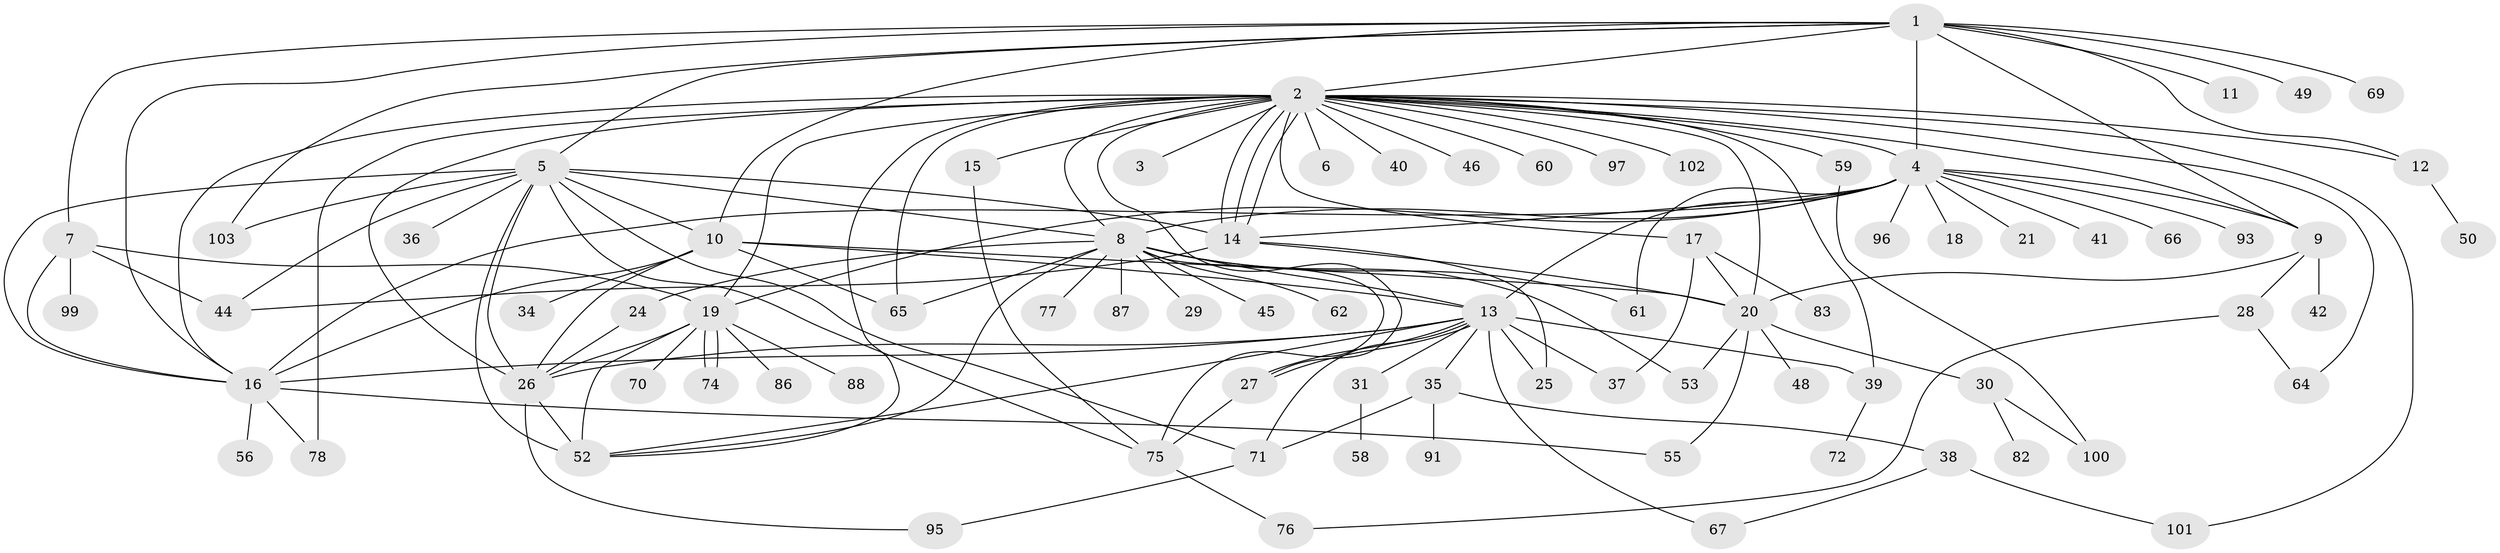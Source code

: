 // original degree distribution, {13: 0.019230769230769232, 27: 0.009615384615384616, 1: 0.4230769230769231, 12: 0.009615384615384616, 6: 0.019230769230769232, 17: 0.009615384615384616, 7: 0.04807692307692308, 8: 0.009615384615384616, 3: 0.14423076923076922, 16: 0.009615384615384616, 2: 0.20192307692307693, 5: 0.038461538461538464, 11: 0.009615384615384616, 9: 0.009615384615384616, 4: 0.038461538461538464}
// Generated by graph-tools (version 1.1) at 2025/11/02/27/25 16:11:15]
// undirected, 81 vertices, 141 edges
graph export_dot {
graph [start="1"]
  node [color=gray90,style=filled];
  1 [super="+63"];
  2 [super="+73"];
  3;
  4 [super="+90"];
  5 [super="+22"];
  6;
  7 [super="+84"];
  8 [super="+23"];
  9 [super="+79"];
  10;
  11;
  12;
  13 [super="+68"];
  14 [super="+32"];
  15;
  16 [super="+43"];
  17 [super="+81"];
  18 [super="+51"];
  19 [super="+54"];
  20 [super="+47"];
  21;
  24 [super="+33"];
  25;
  26 [super="+57"];
  27;
  28;
  29;
  30;
  31;
  34 [super="+89"];
  35;
  36;
  37;
  38;
  39 [super="+92"];
  40;
  41;
  42;
  44;
  45;
  46;
  48;
  49;
  50;
  52 [super="+80"];
  53;
  55;
  56;
  58;
  59 [super="+104"];
  60;
  61;
  62;
  64 [super="+85"];
  65;
  66;
  67;
  69;
  70;
  71 [super="+94"];
  72;
  74;
  75 [super="+98"];
  76;
  77;
  78;
  82;
  83;
  86;
  87;
  88;
  91;
  93;
  95;
  96;
  97;
  99;
  100;
  101;
  102;
  103;
  1 -- 2;
  1 -- 4 [weight=2];
  1 -- 5;
  1 -- 7;
  1 -- 9;
  1 -- 10;
  1 -- 11;
  1 -- 49;
  1 -- 69;
  1 -- 103;
  1 -- 16;
  1 -- 12;
  2 -- 3;
  2 -- 6;
  2 -- 8;
  2 -- 9;
  2 -- 12;
  2 -- 14;
  2 -- 14;
  2 -- 14;
  2 -- 15;
  2 -- 17;
  2 -- 26 [weight=2];
  2 -- 27;
  2 -- 40;
  2 -- 46;
  2 -- 52;
  2 -- 59;
  2 -- 60;
  2 -- 64;
  2 -- 78;
  2 -- 97;
  2 -- 101;
  2 -- 102;
  2 -- 16;
  2 -- 65;
  2 -- 19;
  2 -- 4;
  2 -- 20;
  2 -- 39;
  4 -- 8;
  4 -- 9;
  4 -- 13;
  4 -- 16;
  4 -- 18;
  4 -- 21;
  4 -- 41;
  4 -- 61;
  4 -- 66;
  4 -- 96;
  4 -- 19;
  4 -- 93;
  4 -- 14;
  5 -- 8;
  5 -- 10;
  5 -- 16;
  5 -- 36;
  5 -- 44;
  5 -- 103;
  5 -- 26;
  5 -- 75;
  5 -- 71;
  5 -- 52;
  5 -- 14;
  7 -- 19;
  7 -- 44;
  7 -- 99;
  7 -- 16;
  8 -- 13;
  8 -- 24;
  8 -- 29;
  8 -- 45;
  8 -- 53;
  8 -- 61;
  8 -- 62;
  8 -- 65;
  8 -- 77;
  8 -- 87;
  8 -- 75;
  8 -- 52;
  9 -- 20;
  9 -- 28;
  9 -- 42;
  10 -- 13;
  10 -- 16;
  10 -- 20;
  10 -- 26;
  10 -- 34;
  10 -- 65;
  12 -- 50;
  13 -- 25;
  13 -- 26;
  13 -- 27;
  13 -- 27;
  13 -- 31;
  13 -- 35;
  13 -- 37;
  13 -- 39;
  13 -- 67;
  13 -- 71;
  13 -- 16;
  13 -- 52;
  14 -- 20;
  14 -- 25;
  14 -- 44;
  15 -- 75;
  16 -- 55;
  16 -- 78;
  16 -- 56;
  17 -- 37 [weight=2];
  17 -- 83;
  17 -- 20;
  19 -- 52;
  19 -- 70;
  19 -- 74;
  19 -- 74;
  19 -- 86;
  19 -- 88;
  19 -- 26;
  20 -- 30;
  20 -- 48;
  20 -- 53;
  20 -- 55;
  24 -- 26;
  26 -- 52 [weight=2];
  26 -- 95;
  27 -- 75;
  28 -- 64;
  28 -- 76;
  30 -- 82;
  30 -- 100;
  31 -- 58;
  35 -- 38;
  35 -- 71;
  35 -- 91;
  38 -- 67;
  38 -- 101;
  39 -- 72;
  59 -- 100;
  71 -- 95;
  75 -- 76;
}
